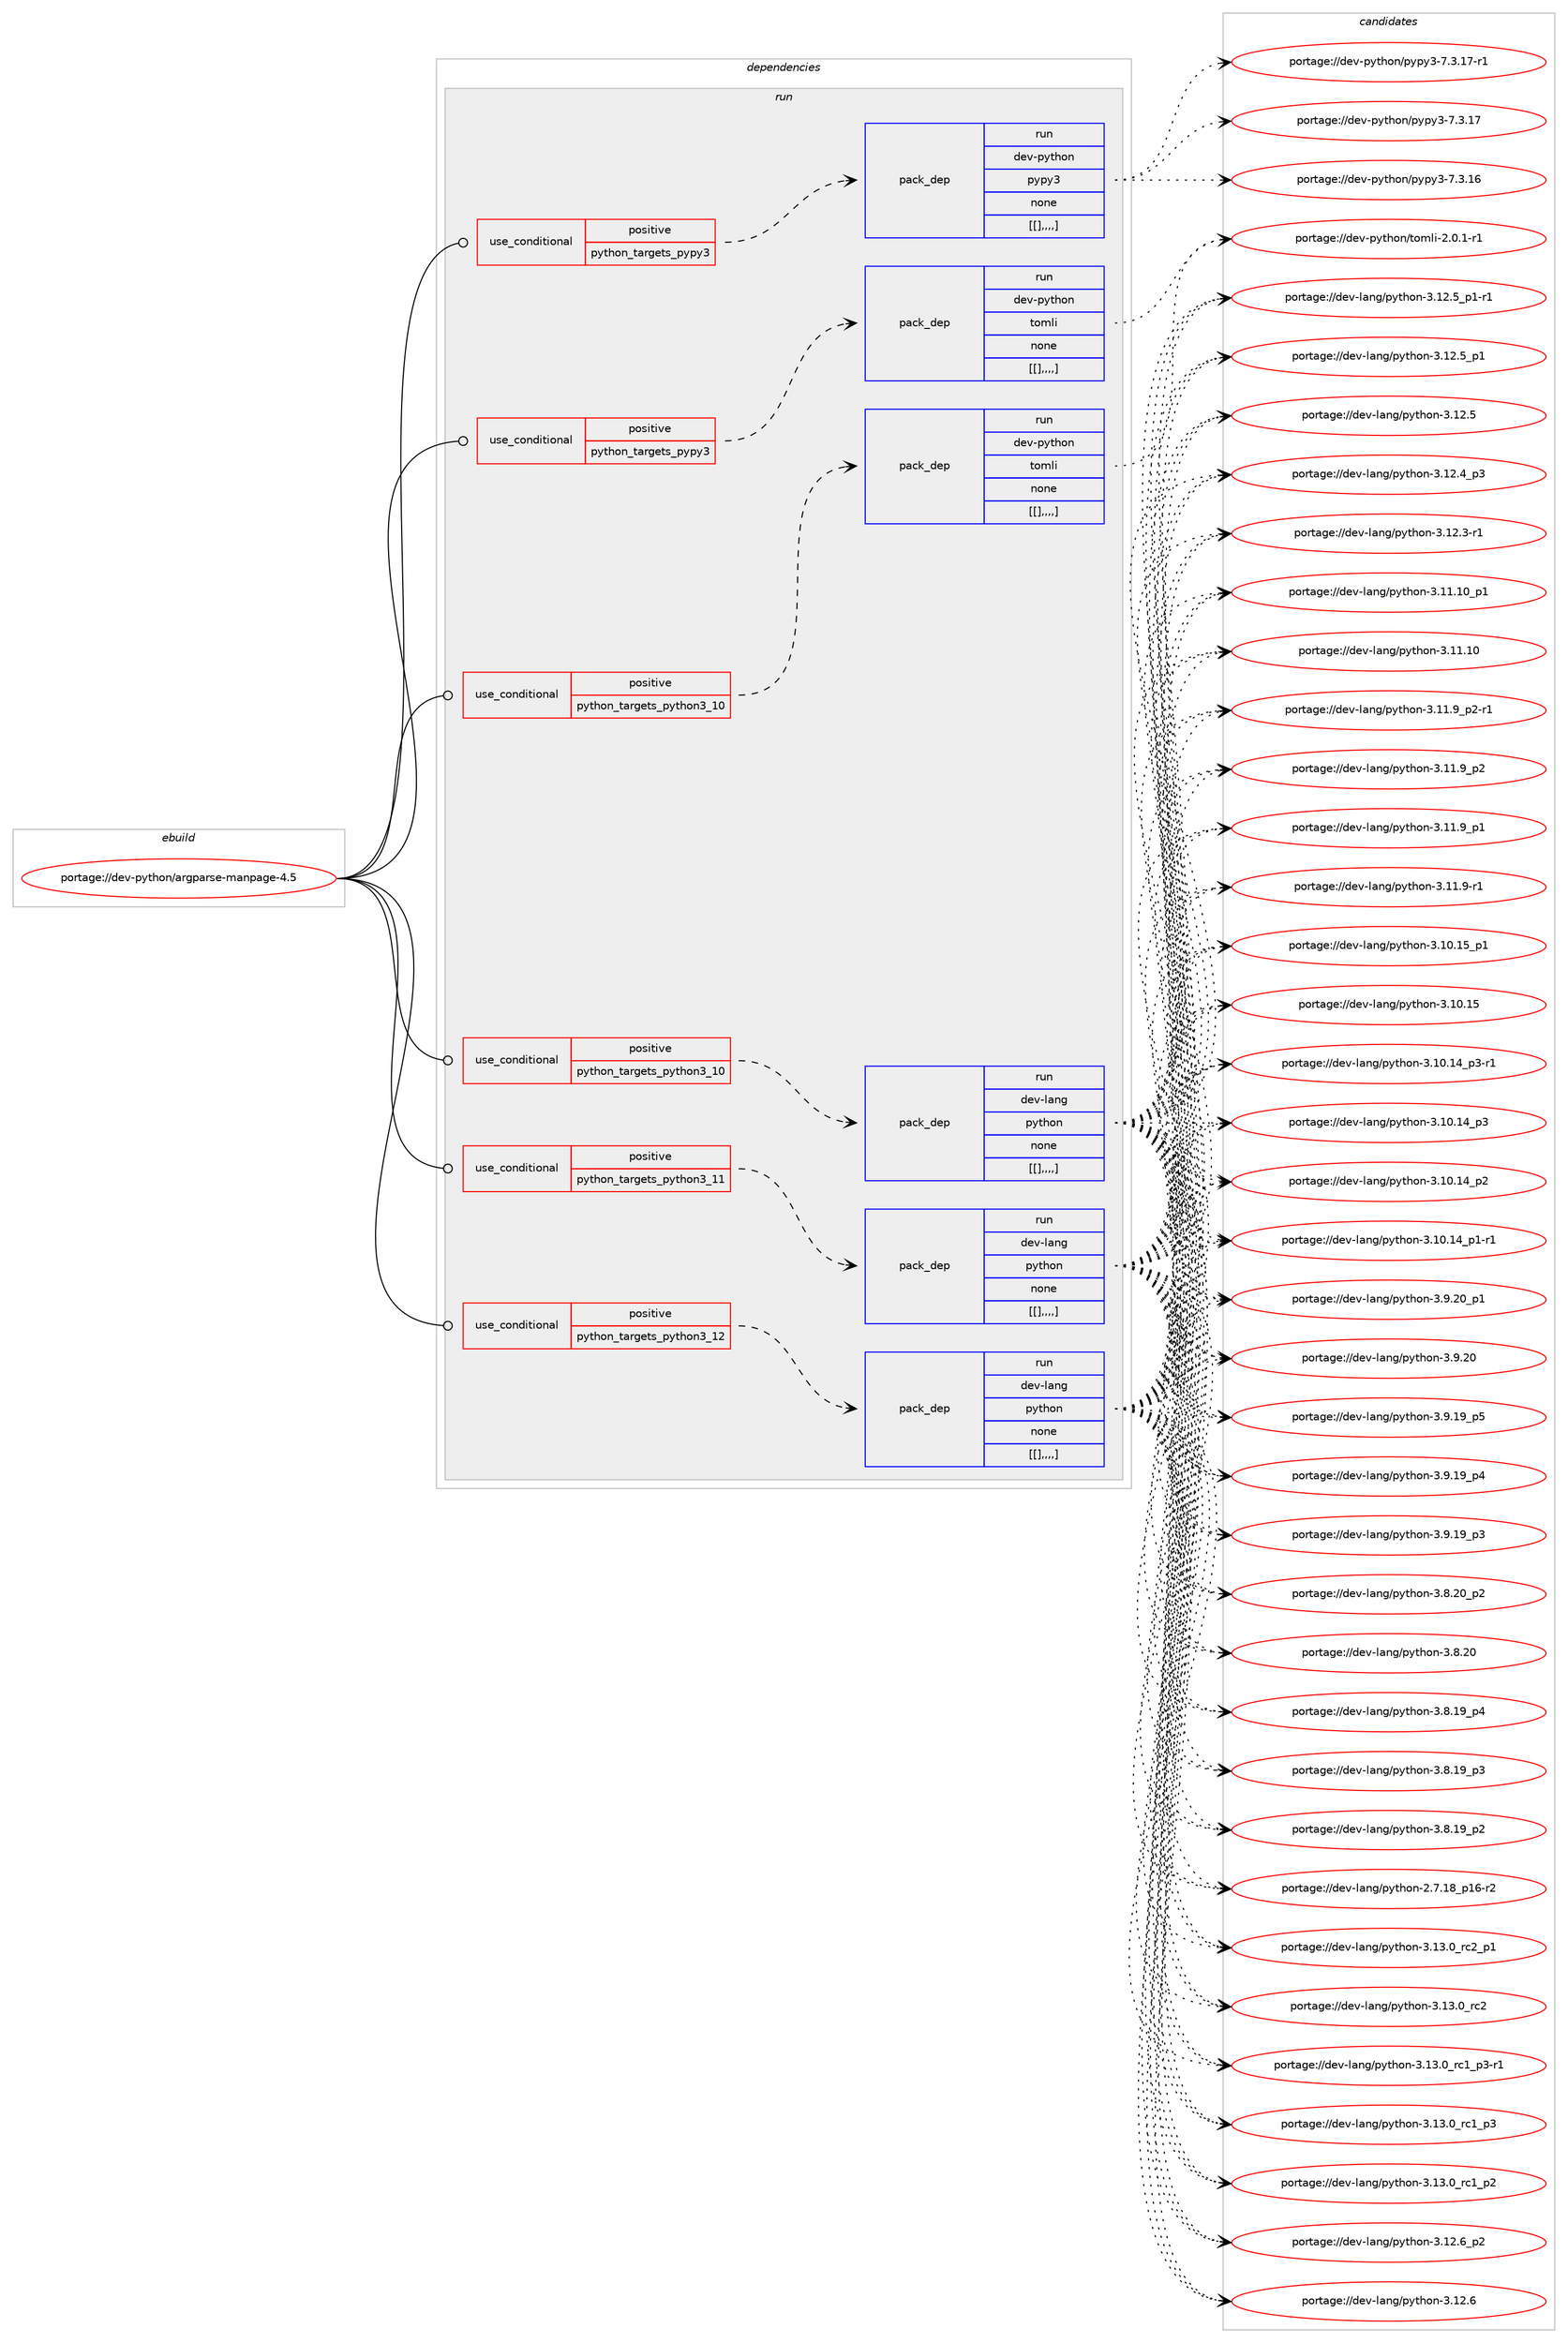 digraph prolog {

# *************
# Graph options
# *************

newrank=true;
concentrate=true;
compound=true;
graph [rankdir=LR,fontname=Helvetica,fontsize=10,ranksep=1.5];#, ranksep=2.5, nodesep=0.2];
edge  [arrowhead=vee];
node  [fontname=Helvetica,fontsize=10];

# **********
# The ebuild
# **********

subgraph cluster_leftcol {
color=gray;
label=<<i>ebuild</i>>;
id [label="portage://dev-python/argparse-manpage-4.5", color=red, width=4, href="../dev-python/argparse-manpage-4.5.svg"];
}

# ****************
# The dependencies
# ****************

subgraph cluster_midcol {
color=gray;
label=<<i>dependencies</i>>;
subgraph cluster_compile {
fillcolor="#eeeeee";
style=filled;
label=<<i>compile</i>>;
}
subgraph cluster_compileandrun {
fillcolor="#eeeeee";
style=filled;
label=<<i>compile and run</i>>;
}
subgraph cluster_run {
fillcolor="#eeeeee";
style=filled;
label=<<i>run</i>>;
subgraph cond32033 {
dependency143581 [label=<<TABLE BORDER="0" CELLBORDER="1" CELLSPACING="0" CELLPADDING="4"><TR><TD ROWSPAN="3" CELLPADDING="10">use_conditional</TD></TR><TR><TD>positive</TD></TR><TR><TD>python_targets_pypy3</TD></TR></TABLE>>, shape=none, color=red];
subgraph pack110339 {
dependency143582 [label=<<TABLE BORDER="0" CELLBORDER="1" CELLSPACING="0" CELLPADDING="4" WIDTH="220"><TR><TD ROWSPAN="6" CELLPADDING="30">pack_dep</TD></TR><TR><TD WIDTH="110">run</TD></TR><TR><TD>dev-python</TD></TR><TR><TD>pypy3</TD></TR><TR><TD>none</TD></TR><TR><TD>[[],,,,]</TD></TR></TABLE>>, shape=none, color=blue];
}
dependency143581:e -> dependency143582:w [weight=20,style="dashed",arrowhead="vee"];
}
id:e -> dependency143581:w [weight=20,style="solid",arrowhead="odot"];
subgraph cond32034 {
dependency143583 [label=<<TABLE BORDER="0" CELLBORDER="1" CELLSPACING="0" CELLPADDING="4"><TR><TD ROWSPAN="3" CELLPADDING="10">use_conditional</TD></TR><TR><TD>positive</TD></TR><TR><TD>python_targets_pypy3</TD></TR></TABLE>>, shape=none, color=red];
subgraph pack110340 {
dependency143584 [label=<<TABLE BORDER="0" CELLBORDER="1" CELLSPACING="0" CELLPADDING="4" WIDTH="220"><TR><TD ROWSPAN="6" CELLPADDING="30">pack_dep</TD></TR><TR><TD WIDTH="110">run</TD></TR><TR><TD>dev-python</TD></TR><TR><TD>tomli</TD></TR><TR><TD>none</TD></TR><TR><TD>[[],,,,]</TD></TR></TABLE>>, shape=none, color=blue];
}
dependency143583:e -> dependency143584:w [weight=20,style="dashed",arrowhead="vee"];
}
id:e -> dependency143583:w [weight=20,style="solid",arrowhead="odot"];
subgraph cond32035 {
dependency143585 [label=<<TABLE BORDER="0" CELLBORDER="1" CELLSPACING="0" CELLPADDING="4"><TR><TD ROWSPAN="3" CELLPADDING="10">use_conditional</TD></TR><TR><TD>positive</TD></TR><TR><TD>python_targets_python3_10</TD></TR></TABLE>>, shape=none, color=red];
subgraph pack110341 {
dependency143586 [label=<<TABLE BORDER="0" CELLBORDER="1" CELLSPACING="0" CELLPADDING="4" WIDTH="220"><TR><TD ROWSPAN="6" CELLPADDING="30">pack_dep</TD></TR><TR><TD WIDTH="110">run</TD></TR><TR><TD>dev-lang</TD></TR><TR><TD>python</TD></TR><TR><TD>none</TD></TR><TR><TD>[[],,,,]</TD></TR></TABLE>>, shape=none, color=blue];
}
dependency143585:e -> dependency143586:w [weight=20,style="dashed",arrowhead="vee"];
}
id:e -> dependency143585:w [weight=20,style="solid",arrowhead="odot"];
subgraph cond32036 {
dependency143587 [label=<<TABLE BORDER="0" CELLBORDER="1" CELLSPACING="0" CELLPADDING="4"><TR><TD ROWSPAN="3" CELLPADDING="10">use_conditional</TD></TR><TR><TD>positive</TD></TR><TR><TD>python_targets_python3_10</TD></TR></TABLE>>, shape=none, color=red];
subgraph pack110342 {
dependency143588 [label=<<TABLE BORDER="0" CELLBORDER="1" CELLSPACING="0" CELLPADDING="4" WIDTH="220"><TR><TD ROWSPAN="6" CELLPADDING="30">pack_dep</TD></TR><TR><TD WIDTH="110">run</TD></TR><TR><TD>dev-python</TD></TR><TR><TD>tomli</TD></TR><TR><TD>none</TD></TR><TR><TD>[[],,,,]</TD></TR></TABLE>>, shape=none, color=blue];
}
dependency143587:e -> dependency143588:w [weight=20,style="dashed",arrowhead="vee"];
}
id:e -> dependency143587:w [weight=20,style="solid",arrowhead="odot"];
subgraph cond32037 {
dependency143589 [label=<<TABLE BORDER="0" CELLBORDER="1" CELLSPACING="0" CELLPADDING="4"><TR><TD ROWSPAN="3" CELLPADDING="10">use_conditional</TD></TR><TR><TD>positive</TD></TR><TR><TD>python_targets_python3_11</TD></TR></TABLE>>, shape=none, color=red];
subgraph pack110343 {
dependency143590 [label=<<TABLE BORDER="0" CELLBORDER="1" CELLSPACING="0" CELLPADDING="4" WIDTH="220"><TR><TD ROWSPAN="6" CELLPADDING="30">pack_dep</TD></TR><TR><TD WIDTH="110">run</TD></TR><TR><TD>dev-lang</TD></TR><TR><TD>python</TD></TR><TR><TD>none</TD></TR><TR><TD>[[],,,,]</TD></TR></TABLE>>, shape=none, color=blue];
}
dependency143589:e -> dependency143590:w [weight=20,style="dashed",arrowhead="vee"];
}
id:e -> dependency143589:w [weight=20,style="solid",arrowhead="odot"];
subgraph cond32038 {
dependency143591 [label=<<TABLE BORDER="0" CELLBORDER="1" CELLSPACING="0" CELLPADDING="4"><TR><TD ROWSPAN="3" CELLPADDING="10">use_conditional</TD></TR><TR><TD>positive</TD></TR><TR><TD>python_targets_python3_12</TD></TR></TABLE>>, shape=none, color=red];
subgraph pack110344 {
dependency143592 [label=<<TABLE BORDER="0" CELLBORDER="1" CELLSPACING="0" CELLPADDING="4" WIDTH="220"><TR><TD ROWSPAN="6" CELLPADDING="30">pack_dep</TD></TR><TR><TD WIDTH="110">run</TD></TR><TR><TD>dev-lang</TD></TR><TR><TD>python</TD></TR><TR><TD>none</TD></TR><TR><TD>[[],,,,]</TD></TR></TABLE>>, shape=none, color=blue];
}
dependency143591:e -> dependency143592:w [weight=20,style="dashed",arrowhead="vee"];
}
id:e -> dependency143591:w [weight=20,style="solid",arrowhead="odot"];
}
}

# **************
# The candidates
# **************

subgraph cluster_choices {
rank=same;
color=gray;
label=<<i>candidates</i>>;

subgraph choice110339 {
color=black;
nodesep=1;
choice100101118451121211161041111104711212111212151455546514649554511449 [label="portage://dev-python/pypy3-7.3.17-r1", color=red, width=4,href="../dev-python/pypy3-7.3.17-r1.svg"];
choice10010111845112121116104111110471121211121215145554651464955 [label="portage://dev-python/pypy3-7.3.17", color=red, width=4,href="../dev-python/pypy3-7.3.17.svg"];
choice10010111845112121116104111110471121211121215145554651464954 [label="portage://dev-python/pypy3-7.3.16", color=red, width=4,href="../dev-python/pypy3-7.3.16.svg"];
dependency143582:e -> choice100101118451121211161041111104711212111212151455546514649554511449:w [style=dotted,weight="100"];
dependency143582:e -> choice10010111845112121116104111110471121211121215145554651464955:w [style=dotted,weight="100"];
dependency143582:e -> choice10010111845112121116104111110471121211121215145554651464954:w [style=dotted,weight="100"];
}
subgraph choice110340 {
color=black;
nodesep=1;
choice10010111845112121116104111110471161111091081054550464846494511449 [label="portage://dev-python/tomli-2.0.1-r1", color=red, width=4,href="../dev-python/tomli-2.0.1-r1.svg"];
dependency143584:e -> choice10010111845112121116104111110471161111091081054550464846494511449:w [style=dotted,weight="100"];
}
subgraph choice110341 {
color=black;
nodesep=1;
choice100101118451089711010347112121116104111110455146495146489511499509511249 [label="portage://dev-lang/python-3.13.0_rc2_p1", color=red, width=4,href="../dev-lang/python-3.13.0_rc2_p1.svg"];
choice10010111845108971101034711212111610411111045514649514648951149950 [label="portage://dev-lang/python-3.13.0_rc2", color=red, width=4,href="../dev-lang/python-3.13.0_rc2.svg"];
choice1001011184510897110103471121211161041111104551464951464895114994995112514511449 [label="portage://dev-lang/python-3.13.0_rc1_p3-r1", color=red, width=4,href="../dev-lang/python-3.13.0_rc1_p3-r1.svg"];
choice100101118451089711010347112121116104111110455146495146489511499499511251 [label="portage://dev-lang/python-3.13.0_rc1_p3", color=red, width=4,href="../dev-lang/python-3.13.0_rc1_p3.svg"];
choice100101118451089711010347112121116104111110455146495146489511499499511250 [label="portage://dev-lang/python-3.13.0_rc1_p2", color=red, width=4,href="../dev-lang/python-3.13.0_rc1_p2.svg"];
choice100101118451089711010347112121116104111110455146495046549511250 [label="portage://dev-lang/python-3.12.6_p2", color=red, width=4,href="../dev-lang/python-3.12.6_p2.svg"];
choice10010111845108971101034711212111610411111045514649504654 [label="portage://dev-lang/python-3.12.6", color=red, width=4,href="../dev-lang/python-3.12.6.svg"];
choice1001011184510897110103471121211161041111104551464950465395112494511449 [label="portage://dev-lang/python-3.12.5_p1-r1", color=red, width=4,href="../dev-lang/python-3.12.5_p1-r1.svg"];
choice100101118451089711010347112121116104111110455146495046539511249 [label="portage://dev-lang/python-3.12.5_p1", color=red, width=4,href="../dev-lang/python-3.12.5_p1.svg"];
choice10010111845108971101034711212111610411111045514649504653 [label="portage://dev-lang/python-3.12.5", color=red, width=4,href="../dev-lang/python-3.12.5.svg"];
choice100101118451089711010347112121116104111110455146495046529511251 [label="portage://dev-lang/python-3.12.4_p3", color=red, width=4,href="../dev-lang/python-3.12.4_p3.svg"];
choice100101118451089711010347112121116104111110455146495046514511449 [label="portage://dev-lang/python-3.12.3-r1", color=red, width=4,href="../dev-lang/python-3.12.3-r1.svg"];
choice10010111845108971101034711212111610411111045514649494649489511249 [label="portage://dev-lang/python-3.11.10_p1", color=red, width=4,href="../dev-lang/python-3.11.10_p1.svg"];
choice1001011184510897110103471121211161041111104551464949464948 [label="portage://dev-lang/python-3.11.10", color=red, width=4,href="../dev-lang/python-3.11.10.svg"];
choice1001011184510897110103471121211161041111104551464949465795112504511449 [label="portage://dev-lang/python-3.11.9_p2-r1", color=red, width=4,href="../dev-lang/python-3.11.9_p2-r1.svg"];
choice100101118451089711010347112121116104111110455146494946579511250 [label="portage://dev-lang/python-3.11.9_p2", color=red, width=4,href="../dev-lang/python-3.11.9_p2.svg"];
choice100101118451089711010347112121116104111110455146494946579511249 [label="portage://dev-lang/python-3.11.9_p1", color=red, width=4,href="../dev-lang/python-3.11.9_p1.svg"];
choice100101118451089711010347112121116104111110455146494946574511449 [label="portage://dev-lang/python-3.11.9-r1", color=red, width=4,href="../dev-lang/python-3.11.9-r1.svg"];
choice10010111845108971101034711212111610411111045514649484649539511249 [label="portage://dev-lang/python-3.10.15_p1", color=red, width=4,href="../dev-lang/python-3.10.15_p1.svg"];
choice1001011184510897110103471121211161041111104551464948464953 [label="portage://dev-lang/python-3.10.15", color=red, width=4,href="../dev-lang/python-3.10.15.svg"];
choice100101118451089711010347112121116104111110455146494846495295112514511449 [label="portage://dev-lang/python-3.10.14_p3-r1", color=red, width=4,href="../dev-lang/python-3.10.14_p3-r1.svg"];
choice10010111845108971101034711212111610411111045514649484649529511251 [label="portage://dev-lang/python-3.10.14_p3", color=red, width=4,href="../dev-lang/python-3.10.14_p3.svg"];
choice10010111845108971101034711212111610411111045514649484649529511250 [label="portage://dev-lang/python-3.10.14_p2", color=red, width=4,href="../dev-lang/python-3.10.14_p2.svg"];
choice100101118451089711010347112121116104111110455146494846495295112494511449 [label="portage://dev-lang/python-3.10.14_p1-r1", color=red, width=4,href="../dev-lang/python-3.10.14_p1-r1.svg"];
choice100101118451089711010347112121116104111110455146574650489511249 [label="portage://dev-lang/python-3.9.20_p1", color=red, width=4,href="../dev-lang/python-3.9.20_p1.svg"];
choice10010111845108971101034711212111610411111045514657465048 [label="portage://dev-lang/python-3.9.20", color=red, width=4,href="../dev-lang/python-3.9.20.svg"];
choice100101118451089711010347112121116104111110455146574649579511253 [label="portage://dev-lang/python-3.9.19_p5", color=red, width=4,href="../dev-lang/python-3.9.19_p5.svg"];
choice100101118451089711010347112121116104111110455146574649579511252 [label="portage://dev-lang/python-3.9.19_p4", color=red, width=4,href="../dev-lang/python-3.9.19_p4.svg"];
choice100101118451089711010347112121116104111110455146574649579511251 [label="portage://dev-lang/python-3.9.19_p3", color=red, width=4,href="../dev-lang/python-3.9.19_p3.svg"];
choice100101118451089711010347112121116104111110455146564650489511250 [label="portage://dev-lang/python-3.8.20_p2", color=red, width=4,href="../dev-lang/python-3.8.20_p2.svg"];
choice10010111845108971101034711212111610411111045514656465048 [label="portage://dev-lang/python-3.8.20", color=red, width=4,href="../dev-lang/python-3.8.20.svg"];
choice100101118451089711010347112121116104111110455146564649579511252 [label="portage://dev-lang/python-3.8.19_p4", color=red, width=4,href="../dev-lang/python-3.8.19_p4.svg"];
choice100101118451089711010347112121116104111110455146564649579511251 [label="portage://dev-lang/python-3.8.19_p3", color=red, width=4,href="../dev-lang/python-3.8.19_p3.svg"];
choice100101118451089711010347112121116104111110455146564649579511250 [label="portage://dev-lang/python-3.8.19_p2", color=red, width=4,href="../dev-lang/python-3.8.19_p2.svg"];
choice100101118451089711010347112121116104111110455046554649569511249544511450 [label="portage://dev-lang/python-2.7.18_p16-r2", color=red, width=4,href="../dev-lang/python-2.7.18_p16-r2.svg"];
dependency143586:e -> choice100101118451089711010347112121116104111110455146495146489511499509511249:w [style=dotted,weight="100"];
dependency143586:e -> choice10010111845108971101034711212111610411111045514649514648951149950:w [style=dotted,weight="100"];
dependency143586:e -> choice1001011184510897110103471121211161041111104551464951464895114994995112514511449:w [style=dotted,weight="100"];
dependency143586:e -> choice100101118451089711010347112121116104111110455146495146489511499499511251:w [style=dotted,weight="100"];
dependency143586:e -> choice100101118451089711010347112121116104111110455146495146489511499499511250:w [style=dotted,weight="100"];
dependency143586:e -> choice100101118451089711010347112121116104111110455146495046549511250:w [style=dotted,weight="100"];
dependency143586:e -> choice10010111845108971101034711212111610411111045514649504654:w [style=dotted,weight="100"];
dependency143586:e -> choice1001011184510897110103471121211161041111104551464950465395112494511449:w [style=dotted,weight="100"];
dependency143586:e -> choice100101118451089711010347112121116104111110455146495046539511249:w [style=dotted,weight="100"];
dependency143586:e -> choice10010111845108971101034711212111610411111045514649504653:w [style=dotted,weight="100"];
dependency143586:e -> choice100101118451089711010347112121116104111110455146495046529511251:w [style=dotted,weight="100"];
dependency143586:e -> choice100101118451089711010347112121116104111110455146495046514511449:w [style=dotted,weight="100"];
dependency143586:e -> choice10010111845108971101034711212111610411111045514649494649489511249:w [style=dotted,weight="100"];
dependency143586:e -> choice1001011184510897110103471121211161041111104551464949464948:w [style=dotted,weight="100"];
dependency143586:e -> choice1001011184510897110103471121211161041111104551464949465795112504511449:w [style=dotted,weight="100"];
dependency143586:e -> choice100101118451089711010347112121116104111110455146494946579511250:w [style=dotted,weight="100"];
dependency143586:e -> choice100101118451089711010347112121116104111110455146494946579511249:w [style=dotted,weight="100"];
dependency143586:e -> choice100101118451089711010347112121116104111110455146494946574511449:w [style=dotted,weight="100"];
dependency143586:e -> choice10010111845108971101034711212111610411111045514649484649539511249:w [style=dotted,weight="100"];
dependency143586:e -> choice1001011184510897110103471121211161041111104551464948464953:w [style=dotted,weight="100"];
dependency143586:e -> choice100101118451089711010347112121116104111110455146494846495295112514511449:w [style=dotted,weight="100"];
dependency143586:e -> choice10010111845108971101034711212111610411111045514649484649529511251:w [style=dotted,weight="100"];
dependency143586:e -> choice10010111845108971101034711212111610411111045514649484649529511250:w [style=dotted,weight="100"];
dependency143586:e -> choice100101118451089711010347112121116104111110455146494846495295112494511449:w [style=dotted,weight="100"];
dependency143586:e -> choice100101118451089711010347112121116104111110455146574650489511249:w [style=dotted,weight="100"];
dependency143586:e -> choice10010111845108971101034711212111610411111045514657465048:w [style=dotted,weight="100"];
dependency143586:e -> choice100101118451089711010347112121116104111110455146574649579511253:w [style=dotted,weight="100"];
dependency143586:e -> choice100101118451089711010347112121116104111110455146574649579511252:w [style=dotted,weight="100"];
dependency143586:e -> choice100101118451089711010347112121116104111110455146574649579511251:w [style=dotted,weight="100"];
dependency143586:e -> choice100101118451089711010347112121116104111110455146564650489511250:w [style=dotted,weight="100"];
dependency143586:e -> choice10010111845108971101034711212111610411111045514656465048:w [style=dotted,weight="100"];
dependency143586:e -> choice100101118451089711010347112121116104111110455146564649579511252:w [style=dotted,weight="100"];
dependency143586:e -> choice100101118451089711010347112121116104111110455146564649579511251:w [style=dotted,weight="100"];
dependency143586:e -> choice100101118451089711010347112121116104111110455146564649579511250:w [style=dotted,weight="100"];
dependency143586:e -> choice100101118451089711010347112121116104111110455046554649569511249544511450:w [style=dotted,weight="100"];
}
subgraph choice110342 {
color=black;
nodesep=1;
choice10010111845112121116104111110471161111091081054550464846494511449 [label="portage://dev-python/tomli-2.0.1-r1", color=red, width=4,href="../dev-python/tomli-2.0.1-r1.svg"];
dependency143588:e -> choice10010111845112121116104111110471161111091081054550464846494511449:w [style=dotted,weight="100"];
}
subgraph choice110343 {
color=black;
nodesep=1;
choice100101118451089711010347112121116104111110455146495146489511499509511249 [label="portage://dev-lang/python-3.13.0_rc2_p1", color=red, width=4,href="../dev-lang/python-3.13.0_rc2_p1.svg"];
choice10010111845108971101034711212111610411111045514649514648951149950 [label="portage://dev-lang/python-3.13.0_rc2", color=red, width=4,href="../dev-lang/python-3.13.0_rc2.svg"];
choice1001011184510897110103471121211161041111104551464951464895114994995112514511449 [label="portage://dev-lang/python-3.13.0_rc1_p3-r1", color=red, width=4,href="../dev-lang/python-3.13.0_rc1_p3-r1.svg"];
choice100101118451089711010347112121116104111110455146495146489511499499511251 [label="portage://dev-lang/python-3.13.0_rc1_p3", color=red, width=4,href="../dev-lang/python-3.13.0_rc1_p3.svg"];
choice100101118451089711010347112121116104111110455146495146489511499499511250 [label="portage://dev-lang/python-3.13.0_rc1_p2", color=red, width=4,href="../dev-lang/python-3.13.0_rc1_p2.svg"];
choice100101118451089711010347112121116104111110455146495046549511250 [label="portage://dev-lang/python-3.12.6_p2", color=red, width=4,href="../dev-lang/python-3.12.6_p2.svg"];
choice10010111845108971101034711212111610411111045514649504654 [label="portage://dev-lang/python-3.12.6", color=red, width=4,href="../dev-lang/python-3.12.6.svg"];
choice1001011184510897110103471121211161041111104551464950465395112494511449 [label="portage://dev-lang/python-3.12.5_p1-r1", color=red, width=4,href="../dev-lang/python-3.12.5_p1-r1.svg"];
choice100101118451089711010347112121116104111110455146495046539511249 [label="portage://dev-lang/python-3.12.5_p1", color=red, width=4,href="../dev-lang/python-3.12.5_p1.svg"];
choice10010111845108971101034711212111610411111045514649504653 [label="portage://dev-lang/python-3.12.5", color=red, width=4,href="../dev-lang/python-3.12.5.svg"];
choice100101118451089711010347112121116104111110455146495046529511251 [label="portage://dev-lang/python-3.12.4_p3", color=red, width=4,href="../dev-lang/python-3.12.4_p3.svg"];
choice100101118451089711010347112121116104111110455146495046514511449 [label="portage://dev-lang/python-3.12.3-r1", color=red, width=4,href="../dev-lang/python-3.12.3-r1.svg"];
choice10010111845108971101034711212111610411111045514649494649489511249 [label="portage://dev-lang/python-3.11.10_p1", color=red, width=4,href="../dev-lang/python-3.11.10_p1.svg"];
choice1001011184510897110103471121211161041111104551464949464948 [label="portage://dev-lang/python-3.11.10", color=red, width=4,href="../dev-lang/python-3.11.10.svg"];
choice1001011184510897110103471121211161041111104551464949465795112504511449 [label="portage://dev-lang/python-3.11.9_p2-r1", color=red, width=4,href="../dev-lang/python-3.11.9_p2-r1.svg"];
choice100101118451089711010347112121116104111110455146494946579511250 [label="portage://dev-lang/python-3.11.9_p2", color=red, width=4,href="../dev-lang/python-3.11.9_p2.svg"];
choice100101118451089711010347112121116104111110455146494946579511249 [label="portage://dev-lang/python-3.11.9_p1", color=red, width=4,href="../dev-lang/python-3.11.9_p1.svg"];
choice100101118451089711010347112121116104111110455146494946574511449 [label="portage://dev-lang/python-3.11.9-r1", color=red, width=4,href="../dev-lang/python-3.11.9-r1.svg"];
choice10010111845108971101034711212111610411111045514649484649539511249 [label="portage://dev-lang/python-3.10.15_p1", color=red, width=4,href="../dev-lang/python-3.10.15_p1.svg"];
choice1001011184510897110103471121211161041111104551464948464953 [label="portage://dev-lang/python-3.10.15", color=red, width=4,href="../dev-lang/python-3.10.15.svg"];
choice100101118451089711010347112121116104111110455146494846495295112514511449 [label="portage://dev-lang/python-3.10.14_p3-r1", color=red, width=4,href="../dev-lang/python-3.10.14_p3-r1.svg"];
choice10010111845108971101034711212111610411111045514649484649529511251 [label="portage://dev-lang/python-3.10.14_p3", color=red, width=4,href="../dev-lang/python-3.10.14_p3.svg"];
choice10010111845108971101034711212111610411111045514649484649529511250 [label="portage://dev-lang/python-3.10.14_p2", color=red, width=4,href="../dev-lang/python-3.10.14_p2.svg"];
choice100101118451089711010347112121116104111110455146494846495295112494511449 [label="portage://dev-lang/python-3.10.14_p1-r1", color=red, width=4,href="../dev-lang/python-3.10.14_p1-r1.svg"];
choice100101118451089711010347112121116104111110455146574650489511249 [label="portage://dev-lang/python-3.9.20_p1", color=red, width=4,href="../dev-lang/python-3.9.20_p1.svg"];
choice10010111845108971101034711212111610411111045514657465048 [label="portage://dev-lang/python-3.9.20", color=red, width=4,href="../dev-lang/python-3.9.20.svg"];
choice100101118451089711010347112121116104111110455146574649579511253 [label="portage://dev-lang/python-3.9.19_p5", color=red, width=4,href="../dev-lang/python-3.9.19_p5.svg"];
choice100101118451089711010347112121116104111110455146574649579511252 [label="portage://dev-lang/python-3.9.19_p4", color=red, width=4,href="../dev-lang/python-3.9.19_p4.svg"];
choice100101118451089711010347112121116104111110455146574649579511251 [label="portage://dev-lang/python-3.9.19_p3", color=red, width=4,href="../dev-lang/python-3.9.19_p3.svg"];
choice100101118451089711010347112121116104111110455146564650489511250 [label="portage://dev-lang/python-3.8.20_p2", color=red, width=4,href="../dev-lang/python-3.8.20_p2.svg"];
choice10010111845108971101034711212111610411111045514656465048 [label="portage://dev-lang/python-3.8.20", color=red, width=4,href="../dev-lang/python-3.8.20.svg"];
choice100101118451089711010347112121116104111110455146564649579511252 [label="portage://dev-lang/python-3.8.19_p4", color=red, width=4,href="../dev-lang/python-3.8.19_p4.svg"];
choice100101118451089711010347112121116104111110455146564649579511251 [label="portage://dev-lang/python-3.8.19_p3", color=red, width=4,href="../dev-lang/python-3.8.19_p3.svg"];
choice100101118451089711010347112121116104111110455146564649579511250 [label="portage://dev-lang/python-3.8.19_p2", color=red, width=4,href="../dev-lang/python-3.8.19_p2.svg"];
choice100101118451089711010347112121116104111110455046554649569511249544511450 [label="portage://dev-lang/python-2.7.18_p16-r2", color=red, width=4,href="../dev-lang/python-2.7.18_p16-r2.svg"];
dependency143590:e -> choice100101118451089711010347112121116104111110455146495146489511499509511249:w [style=dotted,weight="100"];
dependency143590:e -> choice10010111845108971101034711212111610411111045514649514648951149950:w [style=dotted,weight="100"];
dependency143590:e -> choice1001011184510897110103471121211161041111104551464951464895114994995112514511449:w [style=dotted,weight="100"];
dependency143590:e -> choice100101118451089711010347112121116104111110455146495146489511499499511251:w [style=dotted,weight="100"];
dependency143590:e -> choice100101118451089711010347112121116104111110455146495146489511499499511250:w [style=dotted,weight="100"];
dependency143590:e -> choice100101118451089711010347112121116104111110455146495046549511250:w [style=dotted,weight="100"];
dependency143590:e -> choice10010111845108971101034711212111610411111045514649504654:w [style=dotted,weight="100"];
dependency143590:e -> choice1001011184510897110103471121211161041111104551464950465395112494511449:w [style=dotted,weight="100"];
dependency143590:e -> choice100101118451089711010347112121116104111110455146495046539511249:w [style=dotted,weight="100"];
dependency143590:e -> choice10010111845108971101034711212111610411111045514649504653:w [style=dotted,weight="100"];
dependency143590:e -> choice100101118451089711010347112121116104111110455146495046529511251:w [style=dotted,weight="100"];
dependency143590:e -> choice100101118451089711010347112121116104111110455146495046514511449:w [style=dotted,weight="100"];
dependency143590:e -> choice10010111845108971101034711212111610411111045514649494649489511249:w [style=dotted,weight="100"];
dependency143590:e -> choice1001011184510897110103471121211161041111104551464949464948:w [style=dotted,weight="100"];
dependency143590:e -> choice1001011184510897110103471121211161041111104551464949465795112504511449:w [style=dotted,weight="100"];
dependency143590:e -> choice100101118451089711010347112121116104111110455146494946579511250:w [style=dotted,weight="100"];
dependency143590:e -> choice100101118451089711010347112121116104111110455146494946579511249:w [style=dotted,weight="100"];
dependency143590:e -> choice100101118451089711010347112121116104111110455146494946574511449:w [style=dotted,weight="100"];
dependency143590:e -> choice10010111845108971101034711212111610411111045514649484649539511249:w [style=dotted,weight="100"];
dependency143590:e -> choice1001011184510897110103471121211161041111104551464948464953:w [style=dotted,weight="100"];
dependency143590:e -> choice100101118451089711010347112121116104111110455146494846495295112514511449:w [style=dotted,weight="100"];
dependency143590:e -> choice10010111845108971101034711212111610411111045514649484649529511251:w [style=dotted,weight="100"];
dependency143590:e -> choice10010111845108971101034711212111610411111045514649484649529511250:w [style=dotted,weight="100"];
dependency143590:e -> choice100101118451089711010347112121116104111110455146494846495295112494511449:w [style=dotted,weight="100"];
dependency143590:e -> choice100101118451089711010347112121116104111110455146574650489511249:w [style=dotted,weight="100"];
dependency143590:e -> choice10010111845108971101034711212111610411111045514657465048:w [style=dotted,weight="100"];
dependency143590:e -> choice100101118451089711010347112121116104111110455146574649579511253:w [style=dotted,weight="100"];
dependency143590:e -> choice100101118451089711010347112121116104111110455146574649579511252:w [style=dotted,weight="100"];
dependency143590:e -> choice100101118451089711010347112121116104111110455146574649579511251:w [style=dotted,weight="100"];
dependency143590:e -> choice100101118451089711010347112121116104111110455146564650489511250:w [style=dotted,weight="100"];
dependency143590:e -> choice10010111845108971101034711212111610411111045514656465048:w [style=dotted,weight="100"];
dependency143590:e -> choice100101118451089711010347112121116104111110455146564649579511252:w [style=dotted,weight="100"];
dependency143590:e -> choice100101118451089711010347112121116104111110455146564649579511251:w [style=dotted,weight="100"];
dependency143590:e -> choice100101118451089711010347112121116104111110455146564649579511250:w [style=dotted,weight="100"];
dependency143590:e -> choice100101118451089711010347112121116104111110455046554649569511249544511450:w [style=dotted,weight="100"];
}
subgraph choice110344 {
color=black;
nodesep=1;
choice100101118451089711010347112121116104111110455146495146489511499509511249 [label="portage://dev-lang/python-3.13.0_rc2_p1", color=red, width=4,href="../dev-lang/python-3.13.0_rc2_p1.svg"];
choice10010111845108971101034711212111610411111045514649514648951149950 [label="portage://dev-lang/python-3.13.0_rc2", color=red, width=4,href="../dev-lang/python-3.13.0_rc2.svg"];
choice1001011184510897110103471121211161041111104551464951464895114994995112514511449 [label="portage://dev-lang/python-3.13.0_rc1_p3-r1", color=red, width=4,href="../dev-lang/python-3.13.0_rc1_p3-r1.svg"];
choice100101118451089711010347112121116104111110455146495146489511499499511251 [label="portage://dev-lang/python-3.13.0_rc1_p3", color=red, width=4,href="../dev-lang/python-3.13.0_rc1_p3.svg"];
choice100101118451089711010347112121116104111110455146495146489511499499511250 [label="portage://dev-lang/python-3.13.0_rc1_p2", color=red, width=4,href="../dev-lang/python-3.13.0_rc1_p2.svg"];
choice100101118451089711010347112121116104111110455146495046549511250 [label="portage://dev-lang/python-3.12.6_p2", color=red, width=4,href="../dev-lang/python-3.12.6_p2.svg"];
choice10010111845108971101034711212111610411111045514649504654 [label="portage://dev-lang/python-3.12.6", color=red, width=4,href="../dev-lang/python-3.12.6.svg"];
choice1001011184510897110103471121211161041111104551464950465395112494511449 [label="portage://dev-lang/python-3.12.5_p1-r1", color=red, width=4,href="../dev-lang/python-3.12.5_p1-r1.svg"];
choice100101118451089711010347112121116104111110455146495046539511249 [label="portage://dev-lang/python-3.12.5_p1", color=red, width=4,href="../dev-lang/python-3.12.5_p1.svg"];
choice10010111845108971101034711212111610411111045514649504653 [label="portage://dev-lang/python-3.12.5", color=red, width=4,href="../dev-lang/python-3.12.5.svg"];
choice100101118451089711010347112121116104111110455146495046529511251 [label="portage://dev-lang/python-3.12.4_p3", color=red, width=4,href="../dev-lang/python-3.12.4_p3.svg"];
choice100101118451089711010347112121116104111110455146495046514511449 [label="portage://dev-lang/python-3.12.3-r1", color=red, width=4,href="../dev-lang/python-3.12.3-r1.svg"];
choice10010111845108971101034711212111610411111045514649494649489511249 [label="portage://dev-lang/python-3.11.10_p1", color=red, width=4,href="../dev-lang/python-3.11.10_p1.svg"];
choice1001011184510897110103471121211161041111104551464949464948 [label="portage://dev-lang/python-3.11.10", color=red, width=4,href="../dev-lang/python-3.11.10.svg"];
choice1001011184510897110103471121211161041111104551464949465795112504511449 [label="portage://dev-lang/python-3.11.9_p2-r1", color=red, width=4,href="../dev-lang/python-3.11.9_p2-r1.svg"];
choice100101118451089711010347112121116104111110455146494946579511250 [label="portage://dev-lang/python-3.11.9_p2", color=red, width=4,href="../dev-lang/python-3.11.9_p2.svg"];
choice100101118451089711010347112121116104111110455146494946579511249 [label="portage://dev-lang/python-3.11.9_p1", color=red, width=4,href="../dev-lang/python-3.11.9_p1.svg"];
choice100101118451089711010347112121116104111110455146494946574511449 [label="portage://dev-lang/python-3.11.9-r1", color=red, width=4,href="../dev-lang/python-3.11.9-r1.svg"];
choice10010111845108971101034711212111610411111045514649484649539511249 [label="portage://dev-lang/python-3.10.15_p1", color=red, width=4,href="../dev-lang/python-3.10.15_p1.svg"];
choice1001011184510897110103471121211161041111104551464948464953 [label="portage://dev-lang/python-3.10.15", color=red, width=4,href="../dev-lang/python-3.10.15.svg"];
choice100101118451089711010347112121116104111110455146494846495295112514511449 [label="portage://dev-lang/python-3.10.14_p3-r1", color=red, width=4,href="../dev-lang/python-3.10.14_p3-r1.svg"];
choice10010111845108971101034711212111610411111045514649484649529511251 [label="portage://dev-lang/python-3.10.14_p3", color=red, width=4,href="../dev-lang/python-3.10.14_p3.svg"];
choice10010111845108971101034711212111610411111045514649484649529511250 [label="portage://dev-lang/python-3.10.14_p2", color=red, width=4,href="../dev-lang/python-3.10.14_p2.svg"];
choice100101118451089711010347112121116104111110455146494846495295112494511449 [label="portage://dev-lang/python-3.10.14_p1-r1", color=red, width=4,href="../dev-lang/python-3.10.14_p1-r1.svg"];
choice100101118451089711010347112121116104111110455146574650489511249 [label="portage://dev-lang/python-3.9.20_p1", color=red, width=4,href="../dev-lang/python-3.9.20_p1.svg"];
choice10010111845108971101034711212111610411111045514657465048 [label="portage://dev-lang/python-3.9.20", color=red, width=4,href="../dev-lang/python-3.9.20.svg"];
choice100101118451089711010347112121116104111110455146574649579511253 [label="portage://dev-lang/python-3.9.19_p5", color=red, width=4,href="../dev-lang/python-3.9.19_p5.svg"];
choice100101118451089711010347112121116104111110455146574649579511252 [label="portage://dev-lang/python-3.9.19_p4", color=red, width=4,href="../dev-lang/python-3.9.19_p4.svg"];
choice100101118451089711010347112121116104111110455146574649579511251 [label="portage://dev-lang/python-3.9.19_p3", color=red, width=4,href="../dev-lang/python-3.9.19_p3.svg"];
choice100101118451089711010347112121116104111110455146564650489511250 [label="portage://dev-lang/python-3.8.20_p2", color=red, width=4,href="../dev-lang/python-3.8.20_p2.svg"];
choice10010111845108971101034711212111610411111045514656465048 [label="portage://dev-lang/python-3.8.20", color=red, width=4,href="../dev-lang/python-3.8.20.svg"];
choice100101118451089711010347112121116104111110455146564649579511252 [label="portage://dev-lang/python-3.8.19_p4", color=red, width=4,href="../dev-lang/python-3.8.19_p4.svg"];
choice100101118451089711010347112121116104111110455146564649579511251 [label="portage://dev-lang/python-3.8.19_p3", color=red, width=4,href="../dev-lang/python-3.8.19_p3.svg"];
choice100101118451089711010347112121116104111110455146564649579511250 [label="portage://dev-lang/python-3.8.19_p2", color=red, width=4,href="../dev-lang/python-3.8.19_p2.svg"];
choice100101118451089711010347112121116104111110455046554649569511249544511450 [label="portage://dev-lang/python-2.7.18_p16-r2", color=red, width=4,href="../dev-lang/python-2.7.18_p16-r2.svg"];
dependency143592:e -> choice100101118451089711010347112121116104111110455146495146489511499509511249:w [style=dotted,weight="100"];
dependency143592:e -> choice10010111845108971101034711212111610411111045514649514648951149950:w [style=dotted,weight="100"];
dependency143592:e -> choice1001011184510897110103471121211161041111104551464951464895114994995112514511449:w [style=dotted,weight="100"];
dependency143592:e -> choice100101118451089711010347112121116104111110455146495146489511499499511251:w [style=dotted,weight="100"];
dependency143592:e -> choice100101118451089711010347112121116104111110455146495146489511499499511250:w [style=dotted,weight="100"];
dependency143592:e -> choice100101118451089711010347112121116104111110455146495046549511250:w [style=dotted,weight="100"];
dependency143592:e -> choice10010111845108971101034711212111610411111045514649504654:w [style=dotted,weight="100"];
dependency143592:e -> choice1001011184510897110103471121211161041111104551464950465395112494511449:w [style=dotted,weight="100"];
dependency143592:e -> choice100101118451089711010347112121116104111110455146495046539511249:w [style=dotted,weight="100"];
dependency143592:e -> choice10010111845108971101034711212111610411111045514649504653:w [style=dotted,weight="100"];
dependency143592:e -> choice100101118451089711010347112121116104111110455146495046529511251:w [style=dotted,weight="100"];
dependency143592:e -> choice100101118451089711010347112121116104111110455146495046514511449:w [style=dotted,weight="100"];
dependency143592:e -> choice10010111845108971101034711212111610411111045514649494649489511249:w [style=dotted,weight="100"];
dependency143592:e -> choice1001011184510897110103471121211161041111104551464949464948:w [style=dotted,weight="100"];
dependency143592:e -> choice1001011184510897110103471121211161041111104551464949465795112504511449:w [style=dotted,weight="100"];
dependency143592:e -> choice100101118451089711010347112121116104111110455146494946579511250:w [style=dotted,weight="100"];
dependency143592:e -> choice100101118451089711010347112121116104111110455146494946579511249:w [style=dotted,weight="100"];
dependency143592:e -> choice100101118451089711010347112121116104111110455146494946574511449:w [style=dotted,weight="100"];
dependency143592:e -> choice10010111845108971101034711212111610411111045514649484649539511249:w [style=dotted,weight="100"];
dependency143592:e -> choice1001011184510897110103471121211161041111104551464948464953:w [style=dotted,weight="100"];
dependency143592:e -> choice100101118451089711010347112121116104111110455146494846495295112514511449:w [style=dotted,weight="100"];
dependency143592:e -> choice10010111845108971101034711212111610411111045514649484649529511251:w [style=dotted,weight="100"];
dependency143592:e -> choice10010111845108971101034711212111610411111045514649484649529511250:w [style=dotted,weight="100"];
dependency143592:e -> choice100101118451089711010347112121116104111110455146494846495295112494511449:w [style=dotted,weight="100"];
dependency143592:e -> choice100101118451089711010347112121116104111110455146574650489511249:w [style=dotted,weight="100"];
dependency143592:e -> choice10010111845108971101034711212111610411111045514657465048:w [style=dotted,weight="100"];
dependency143592:e -> choice100101118451089711010347112121116104111110455146574649579511253:w [style=dotted,weight="100"];
dependency143592:e -> choice100101118451089711010347112121116104111110455146574649579511252:w [style=dotted,weight="100"];
dependency143592:e -> choice100101118451089711010347112121116104111110455146574649579511251:w [style=dotted,weight="100"];
dependency143592:e -> choice100101118451089711010347112121116104111110455146564650489511250:w [style=dotted,weight="100"];
dependency143592:e -> choice10010111845108971101034711212111610411111045514656465048:w [style=dotted,weight="100"];
dependency143592:e -> choice100101118451089711010347112121116104111110455146564649579511252:w [style=dotted,weight="100"];
dependency143592:e -> choice100101118451089711010347112121116104111110455146564649579511251:w [style=dotted,weight="100"];
dependency143592:e -> choice100101118451089711010347112121116104111110455146564649579511250:w [style=dotted,weight="100"];
dependency143592:e -> choice100101118451089711010347112121116104111110455046554649569511249544511450:w [style=dotted,weight="100"];
}
}

}
